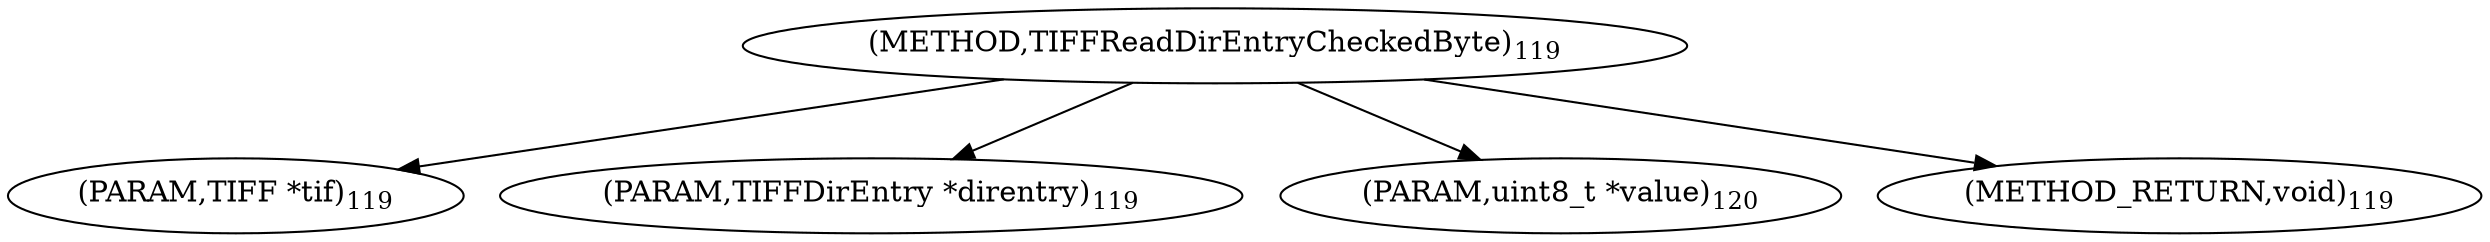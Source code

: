 digraph "TIFFReadDirEntryCheckedByte" {  
"78073" [label = <(METHOD,TIFFReadDirEntryCheckedByte)<SUB>119</SUB>> ]
"78074" [label = <(PARAM,TIFF *tif)<SUB>119</SUB>> ]
"78075" [label = <(PARAM,TIFFDirEntry *direntry)<SUB>119</SUB>> ]
"78076" [label = <(PARAM,uint8_t *value)<SUB>120</SUB>> ]
"78077" [label = <(METHOD_RETURN,void)<SUB>119</SUB>> ]
  "78073" -> "78074" 
  "78073" -> "78075" 
  "78073" -> "78076" 
  "78073" -> "78077" 
}
